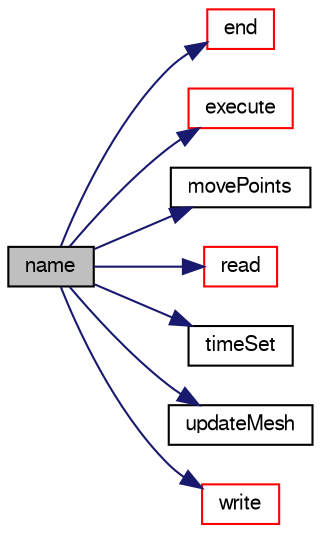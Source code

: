 digraph "name"
{
  bgcolor="transparent";
  edge [fontname="FreeSans",fontsize="10",labelfontname="FreeSans",labelfontsize="10"];
  node [fontname="FreeSans",fontsize="10",shape=record];
  rankdir="LR";
  Node588 [label="name",height=0.2,width=0.4,color="black", fillcolor="grey75", style="filled", fontcolor="black"];
  Node588 -> Node589 [color="midnightblue",fontsize="10",style="solid",fontname="FreeSans"];
  Node589 [label="end",height=0.2,width=0.4,color="red",URL="$a28706.html#aaf81d3fdaf258088d7692fa70cece087",tooltip="Execute the averaging at the final time-loop, currently does nothing. "];
  Node588 -> Node592 [color="midnightblue",fontsize="10",style="solid",fontname="FreeSans"];
  Node592 [label="execute",height=0.2,width=0.4,color="red",URL="$a28706.html#a61af3e60b94ae3e748f6fbac1e794af7",tooltip="Execute the averaging. "];
  Node588 -> Node593 [color="midnightblue",fontsize="10",style="solid",fontname="FreeSans"];
  Node593 [label="movePoints",height=0.2,width=0.4,color="black",URL="$a28706.html#aa414dddde48d2a3eb6ac5df618faea9f",tooltip="Move points. "];
  Node588 -> Node594 [color="midnightblue",fontsize="10",style="solid",fontname="FreeSans"];
  Node594 [label="read",height=0.2,width=0.4,color="red",URL="$a28706.html#aa9b8764750bd9ff67ca32b6551dc7847",tooltip="Read the field average data. "];
  Node588 -> Node895 [color="midnightblue",fontsize="10",style="solid",fontname="FreeSans"];
  Node895 [label="timeSet",height=0.2,width=0.4,color="black",URL="$a28706.html#a9637c56f3ddc45f3ce62ec07dbe2228f",tooltip="Called when time was set at the end of the Time::operator++. "];
  Node588 -> Node896 [color="midnightblue",fontsize="10",style="solid",fontname="FreeSans"];
  Node896 [label="updateMesh",height=0.2,width=0.4,color="black",URL="$a28706.html#ad57565956fd4064299f4bd3c4eebb1d4",tooltip="Update mesh. "];
  Node588 -> Node897 [color="midnightblue",fontsize="10",style="solid",fontname="FreeSans"];
  Node897 [label="write",height=0.2,width=0.4,color="red",URL="$a28706.html#aac759501cf6c7895a70eecbef0226ae1",tooltip="Calculate the field average data and write. "];
}
